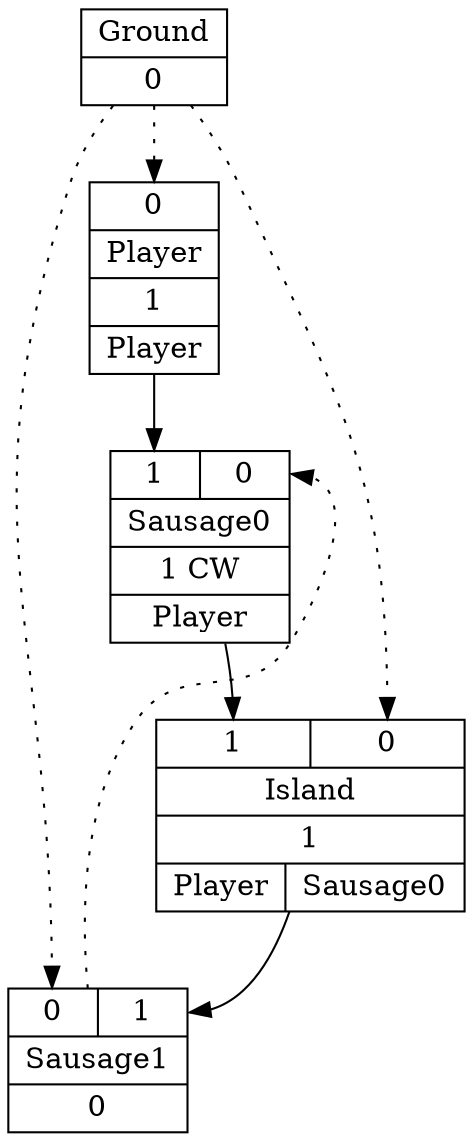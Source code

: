 digraph G {
node [shape=record];
Player[ label ="{{<GroundP>0}|{Player}|<PlayerOUT>1|{Player}}"];
Ground[ label ="{{Ground}|<GroundOUT>0}"];
Sausage0[ label ="{{<Player>1|<Sausage1P>0}|{Sausage0}|<Sausage0OUT>1 CW|{Player}}"];
Sausage1[ label ="{{<GroundP>0|<Island>1}|{Sausage1}|<Sausage1OUT>0}"];
Island[ label ="{{<Sausage0>1|<GroundP>0}|{Island}|<IslandOUT>1|{Player|Sausage0}}"];
	"Ground" -> "Player":GroundP [style=dotted];
	"Player" -> "Sausage0":Player;
	"Sausage1" -> "Sausage0":Sausage1P [style=dotted];
	"Sausage0" -> "Island":Sausage0;
	"Ground" -> "Sausage1":GroundP [style=dotted];
	"Ground" -> "Island":GroundP [style=dotted];
	"Island" -> "Sausage1":Island;
}